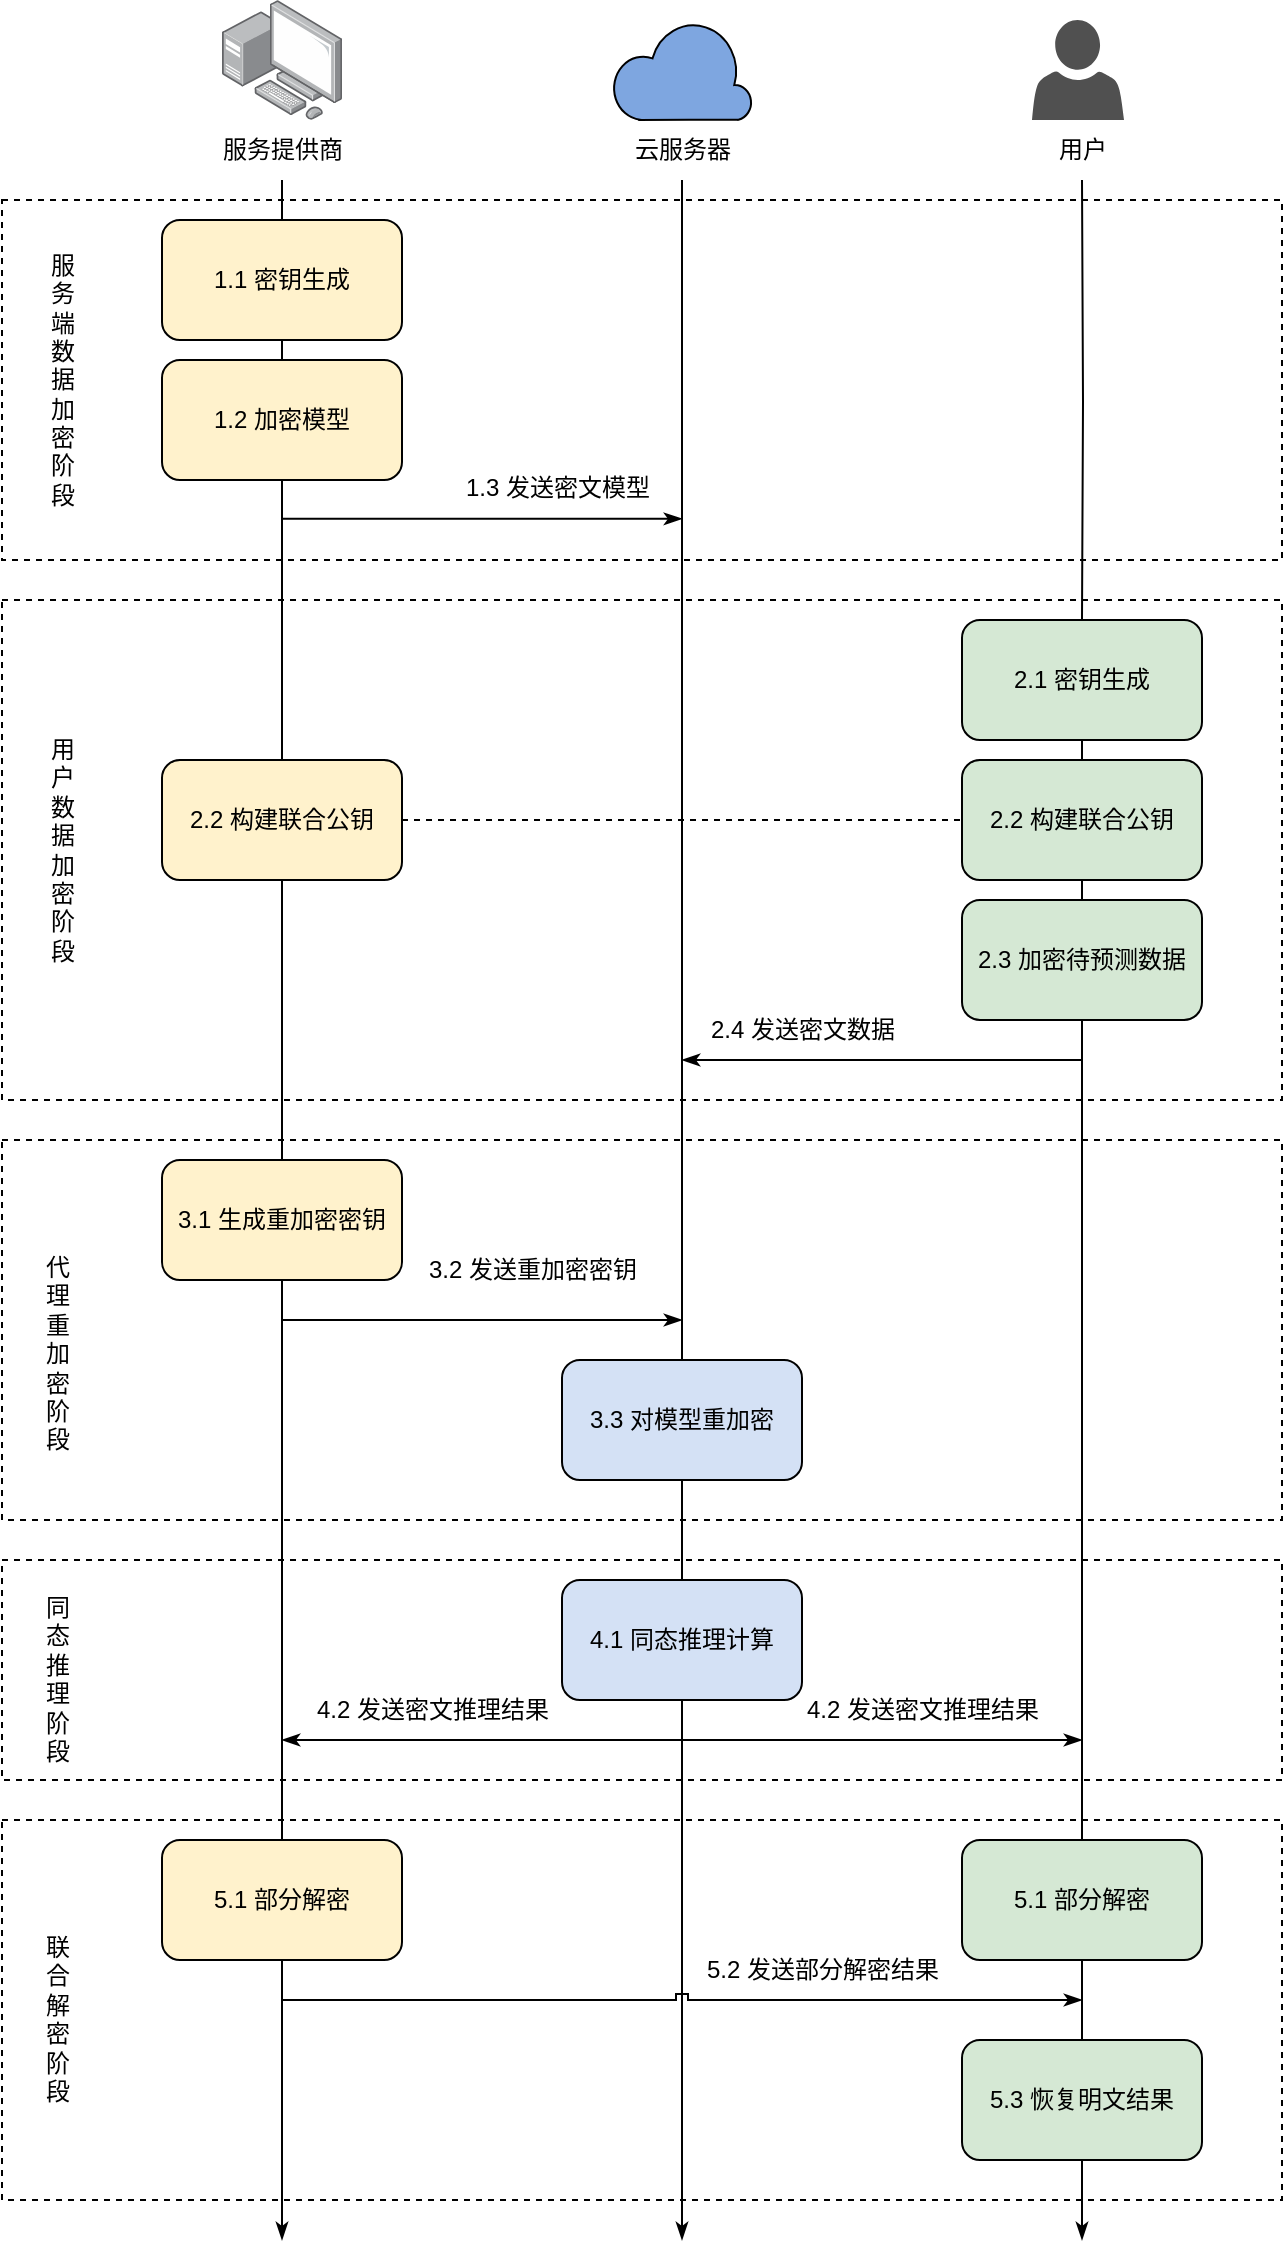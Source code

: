 <mxfile version="21.1.1" type="github">
  <diagram name="Page-1" id="0783ab3e-0a74-02c8-0abd-f7b4e66b4bec">
    <mxGraphModel dx="954" dy="576" grid="1" gridSize="10" guides="1" tooltips="1" connect="1" arrows="1" fold="1" page="0" pageScale="1" pageWidth="850" pageHeight="1100" background="none" math="0" shadow="0">
      <root>
        <mxCell id="0" />
        <mxCell id="1" parent="0" />
        <mxCell id="gCfHL2DRp-Cu8pf_gesU-1" value="" style="rounded=0;whiteSpace=wrap;html=1;dashed=1;fillColor=none;" parent="1" vertex="1">
          <mxGeometry x="40" y="340" width="640" height="250" as="geometry" />
        </mxCell>
        <mxCell id="gCfHL2DRp-Cu8pf_gesU-2" value="" style="rounded=0;whiteSpace=wrap;html=1;dashed=1;fillColor=none;" parent="1" vertex="1">
          <mxGeometry x="40" y="140" width="640" height="180" as="geometry" />
        </mxCell>
        <mxCell id="gCfHL2DRp-Cu8pf_gesU-3" value="" style="rounded=0;whiteSpace=wrap;html=1;dashed=1;fillColor=none;" parent="1" vertex="1">
          <mxGeometry x="40" y="950" width="640" height="190" as="geometry" />
        </mxCell>
        <mxCell id="gCfHL2DRp-Cu8pf_gesU-4" value="" style="rounded=0;whiteSpace=wrap;html=1;dashed=1;fillColor=none;" parent="1" vertex="1">
          <mxGeometry x="40" y="820" width="640" height="110" as="geometry" />
        </mxCell>
        <mxCell id="gCfHL2DRp-Cu8pf_gesU-5" value="" style="rounded=0;whiteSpace=wrap;html=1;dashed=1;fillColor=none;" parent="1" vertex="1">
          <mxGeometry x="40" y="610" width="640" height="190" as="geometry" />
        </mxCell>
        <mxCell id="gCfHL2DRp-Cu8pf_gesU-7" value="用户" style="text;html=1;align=center;verticalAlign=middle;resizable=0;points=[];autosize=1;strokeColor=none;fillColor=none;" parent="1" vertex="1">
          <mxGeometry x="555" y="100" width="50" height="30" as="geometry" />
        </mxCell>
        <mxCell id="gCfHL2DRp-Cu8pf_gesU-8" value="" style="image;points=[];aspect=fixed;html=1;align=center;shadow=0;dashed=0;image=img/lib/allied_telesis/computer_and_terminals/Personal_Computer_with_Server.svg;" parent="1" vertex="1">
          <mxGeometry x="150" y="40" width="60" height="60" as="geometry" />
        </mxCell>
        <mxCell id="gCfHL2DRp-Cu8pf_gesU-61" value="" style="rounded=0;orthogonalLoop=1;jettySize=auto;html=1;endArrow=none;endFill=0;" parent="1" source="gCfHL2DRp-Cu8pf_gesU-9" target="gCfHL2DRp-Cu8pf_gesU-57" edge="1">
          <mxGeometry relative="1" as="geometry">
            <mxPoint x="180.059" y="140" as="sourcePoint" />
          </mxGeometry>
        </mxCell>
        <mxCell id="gCfHL2DRp-Cu8pf_gesU-9" value="服务提供商" style="text;html=1;align=center;verticalAlign=middle;resizable=0;points=[];autosize=1;strokeColor=none;fillColor=none;" parent="1" vertex="1">
          <mxGeometry x="140" y="100" width="80" height="30" as="geometry" />
        </mxCell>
        <mxCell id="gCfHL2DRp-Cu8pf_gesU-10" value="" style="verticalLabelPosition=bottom;html=1;verticalAlign=top;align=center;shape=mxgraph.azure.cloud;fillColor=#7EA6E0;" parent="1" vertex="1">
          <mxGeometry x="345" y="50" width="70" height="50" as="geometry" />
        </mxCell>
        <mxCell id="gCfHL2DRp-Cu8pf_gesU-30" value="2.4 发送密文数据" style="text;html=1;align=center;verticalAlign=middle;resizable=0;points=[];autosize=1;strokeColor=none;fillColor=none;" parent="1" vertex="1">
          <mxGeometry x="380" y="540" width="120" height="30" as="geometry" />
        </mxCell>
        <mxCell id="gCfHL2DRp-Cu8pf_gesU-34" value="3.2 发送重加密密钥" style="text;html=1;align=center;verticalAlign=middle;resizable=0;points=[];autosize=1;strokeColor=none;fillColor=none;" parent="1" vertex="1">
          <mxGeometry x="240" y="660" width="130" height="30" as="geometry" />
        </mxCell>
        <mxCell id="gCfHL2DRp-Cu8pf_gesU-41" value="4.2 发送密文推理结果" style="text;html=1;align=center;verticalAlign=middle;resizable=0;points=[];autosize=1;strokeColor=none;fillColor=none;" parent="1" vertex="1">
          <mxGeometry x="185" y="880" width="140" height="30" as="geometry" />
        </mxCell>
        <mxCell id="gCfHL2DRp-Cu8pf_gesU-42" value="4.2 发送密文推理结果" style="text;html=1;align=center;verticalAlign=middle;resizable=0;points=[];autosize=1;strokeColor=none;fillColor=none;" parent="1" vertex="1">
          <mxGeometry x="430" y="880" width="140" height="30" as="geometry" />
        </mxCell>
        <mxCell id="gCfHL2DRp-Cu8pf_gesU-48" value="5.2 发送部分解密结果" style="text;html=1;align=center;verticalAlign=middle;resizable=0;points=[];autosize=1;strokeColor=none;fillColor=none;" parent="1" vertex="1">
          <mxGeometry x="380" y="1010" width="140" height="30" as="geometry" />
        </mxCell>
        <mxCell id="gCfHL2DRp-Cu8pf_gesU-51" value="服&lt;br&gt;务&lt;br&gt;端&lt;br&gt;数&lt;br&gt;据&lt;br&gt;加&lt;br&gt;密&lt;br&gt;阶&lt;br&gt;段" style="text;html=1;align=center;verticalAlign=middle;resizable=0;points=[];autosize=1;strokeColor=none;fillColor=none;" parent="1" vertex="1">
          <mxGeometry x="50" y="160" width="40" height="140" as="geometry" />
        </mxCell>
        <mxCell id="gCfHL2DRp-Cu8pf_gesU-52" value="用&lt;br&gt;户&lt;br&gt;数&lt;br&gt;据&lt;br&gt;加&lt;br&gt;密&lt;br&gt;阶&lt;br&gt;段" style="text;html=1;align=center;verticalAlign=middle;resizable=0;points=[];autosize=1;strokeColor=none;fillColor=none;" parent="1" vertex="1">
          <mxGeometry x="50" y="400" width="40" height="130" as="geometry" />
        </mxCell>
        <mxCell id="gCfHL2DRp-Cu8pf_gesU-53" value="&lt;span style=&quot;color: rgb(0, 0, 0); font-family: Helvetica; font-size: 12px; font-style: normal; font-variant-ligatures: normal; font-variant-caps: normal; font-weight: 400; letter-spacing: normal; orphans: 2; text-align: center; text-indent: 0px; text-transform: none; widows: 2; word-spacing: 0px; -webkit-text-stroke-width: 0px; background-color: rgb(255, 255, 255); text-decoration-thickness: initial; text-decoration-style: initial; text-decoration-color: initial; float: none; display: inline !important;&quot;&gt;代&lt;/span&gt;&lt;br style=&quot;border-color: var(--border-color); color: rgb(0, 0, 0); font-family: Helvetica; font-size: 12px; font-style: normal; font-variant-ligatures: normal; font-variant-caps: normal; font-weight: 400; letter-spacing: normal; orphans: 2; text-align: center; text-indent: 0px; text-transform: none; widows: 2; word-spacing: 0px; -webkit-text-stroke-width: 0px; background-color: rgb(255, 255, 255); text-decoration-thickness: initial; text-decoration-style: initial; text-decoration-color: initial;&quot;&gt;&lt;span style=&quot;color: rgb(0, 0, 0); font-family: Helvetica; font-size: 12px; font-style: normal; font-variant-ligatures: normal; font-variant-caps: normal; font-weight: 400; letter-spacing: normal; orphans: 2; text-align: center; text-indent: 0px; text-transform: none; widows: 2; word-spacing: 0px; -webkit-text-stroke-width: 0px; background-color: rgb(255, 255, 255); text-decoration-thickness: initial; text-decoration-style: initial; text-decoration-color: initial; float: none; display: inline !important;&quot;&gt;理&lt;/span&gt;&lt;br style=&quot;border-color: var(--border-color); color: rgb(0, 0, 0); font-family: Helvetica; font-size: 12px; font-style: normal; font-variant-ligatures: normal; font-variant-caps: normal; font-weight: 400; letter-spacing: normal; orphans: 2; text-align: center; text-indent: 0px; text-transform: none; widows: 2; word-spacing: 0px; -webkit-text-stroke-width: 0px; background-color: rgb(255, 255, 255); text-decoration-thickness: initial; text-decoration-style: initial; text-decoration-color: initial;&quot;&gt;&lt;span style=&quot;color: rgb(0, 0, 0); font-family: Helvetica; font-size: 12px; font-style: normal; font-variant-ligatures: normal; font-variant-caps: normal; font-weight: 400; letter-spacing: normal; orphans: 2; text-align: center; text-indent: 0px; text-transform: none; widows: 2; word-spacing: 0px; -webkit-text-stroke-width: 0px; background-color: rgb(255, 255, 255); text-decoration-thickness: initial; text-decoration-style: initial; text-decoration-color: initial; float: none; display: inline !important;&quot;&gt;重&lt;/span&gt;&lt;br style=&quot;border-color: var(--border-color); color: rgb(0, 0, 0); font-family: Helvetica; font-size: 12px; font-style: normal; font-variant-ligatures: normal; font-variant-caps: normal; font-weight: 400; letter-spacing: normal; orphans: 2; text-align: center; text-indent: 0px; text-transform: none; widows: 2; word-spacing: 0px; -webkit-text-stroke-width: 0px; background-color: rgb(255, 255, 255); text-decoration-thickness: initial; text-decoration-style: initial; text-decoration-color: initial;&quot;&gt;&lt;span style=&quot;color: rgb(0, 0, 0); font-family: Helvetica; font-size: 12px; font-style: normal; font-variant-ligatures: normal; font-variant-caps: normal; font-weight: 400; letter-spacing: normal; orphans: 2; text-align: center; text-indent: 0px; text-transform: none; widows: 2; word-spacing: 0px; -webkit-text-stroke-width: 0px; background-color: rgb(255, 255, 255); text-decoration-thickness: initial; text-decoration-style: initial; text-decoration-color: initial; float: none; display: inline !important;&quot;&gt;加&lt;/span&gt;&lt;br style=&quot;border-color: var(--border-color); color: rgb(0, 0, 0); font-family: Helvetica; font-size: 12px; font-style: normal; font-variant-ligatures: normal; font-variant-caps: normal; font-weight: 400; letter-spacing: normal; orphans: 2; text-align: center; text-indent: 0px; text-transform: none; widows: 2; word-spacing: 0px; -webkit-text-stroke-width: 0px; background-color: rgb(255, 255, 255); text-decoration-thickness: initial; text-decoration-style: initial; text-decoration-color: initial;&quot;&gt;&lt;span style=&quot;color: rgb(0, 0, 0); font-family: Helvetica; font-size: 12px; font-style: normal; font-variant-ligatures: normal; font-variant-caps: normal; font-weight: 400; letter-spacing: normal; orphans: 2; text-align: center; text-indent: 0px; text-transform: none; widows: 2; word-spacing: 0px; -webkit-text-stroke-width: 0px; background-color: rgb(255, 255, 255); text-decoration-thickness: initial; text-decoration-style: initial; text-decoration-color: initial; float: none; display: inline !important;&quot;&gt;密&lt;/span&gt;&lt;br style=&quot;border-color: var(--border-color); color: rgb(0, 0, 0); font-family: Helvetica; font-size: 12px; font-style: normal; font-variant-ligatures: normal; font-variant-caps: normal; font-weight: 400; letter-spacing: normal; orphans: 2; text-align: center; text-indent: 0px; text-transform: none; widows: 2; word-spacing: 0px; -webkit-text-stroke-width: 0px; background-color: rgb(255, 255, 255); text-decoration-thickness: initial; text-decoration-style: initial; text-decoration-color: initial;&quot;&gt;&lt;span style=&quot;color: rgb(0, 0, 0); font-family: Helvetica; font-size: 12px; font-style: normal; font-variant-ligatures: normal; font-variant-caps: normal; font-weight: 400; letter-spacing: normal; orphans: 2; text-align: center; text-indent: 0px; text-transform: none; widows: 2; word-spacing: 0px; -webkit-text-stroke-width: 0px; background-color: rgb(255, 255, 255); text-decoration-thickness: initial; text-decoration-style: initial; text-decoration-color: initial; float: none; display: inline !important;&quot;&gt;阶&lt;/span&gt;&lt;br style=&quot;border-color: var(--border-color); color: rgb(0, 0, 0); font-family: Helvetica; font-size: 12px; font-style: normal; font-variant-ligatures: normal; font-variant-caps: normal; font-weight: 400; letter-spacing: normal; orphans: 2; text-align: center; text-indent: 0px; text-transform: none; widows: 2; word-spacing: 0px; -webkit-text-stroke-width: 0px; background-color: rgb(255, 255, 255); text-decoration-thickness: initial; text-decoration-style: initial; text-decoration-color: initial;&quot;&gt;&lt;span style=&quot;color: rgb(0, 0, 0); font-family: Helvetica; font-size: 12px; font-style: normal; font-variant-ligatures: normal; font-variant-caps: normal; font-weight: 400; letter-spacing: normal; orphans: 2; text-align: center; text-indent: 0px; text-transform: none; widows: 2; word-spacing: 0px; -webkit-text-stroke-width: 0px; background-color: rgb(255, 255, 255); text-decoration-thickness: initial; text-decoration-style: initial; text-decoration-color: initial; float: none; display: inline !important;&quot;&gt;段&lt;/span&gt;" style="text;whiteSpace=wrap;html=1;" parent="1" vertex="1">
          <mxGeometry x="60" y="660" width="50" height="120" as="geometry" />
        </mxCell>
        <mxCell id="gCfHL2DRp-Cu8pf_gesU-54" value="&lt;div style=&quot;text-align: center;&quot;&gt;&lt;span style=&quot;background-color: initial;&quot;&gt;同&lt;/span&gt;&lt;/div&gt;&lt;div style=&quot;text-align: center;&quot;&gt;&lt;span style=&quot;background-color: initial;&quot;&gt;态&lt;/span&gt;&lt;/div&gt;&lt;div style=&quot;text-align: center;&quot;&gt;&lt;span style=&quot;background-color: initial;&quot;&gt;推&lt;/span&gt;&lt;/div&gt;&lt;div style=&quot;text-align: center;&quot;&gt;&lt;span style=&quot;background-color: initial;&quot;&gt;理&lt;/span&gt;&lt;/div&gt;&lt;div style=&quot;text-align: center;&quot;&gt;&lt;span style=&quot;background-color: initial;&quot;&gt;阶&lt;/span&gt;&lt;/div&gt;&lt;div style=&quot;text-align: center;&quot;&gt;&lt;span style=&quot;background-color: initial;&quot;&gt;段&lt;/span&gt;&lt;/div&gt;" style="text;whiteSpace=wrap;html=1;" parent="1" vertex="1">
          <mxGeometry x="60" y="830" width="50" height="120" as="geometry" />
        </mxCell>
        <mxCell id="gCfHL2DRp-Cu8pf_gesU-55" value="&lt;div style=&quot;text-align: center;&quot;&gt;联&lt;/div&gt;&lt;div style=&quot;text-align: center;&quot;&gt;合&lt;/div&gt;&lt;div style=&quot;text-align: center;&quot;&gt;解&lt;/div&gt;&lt;div style=&quot;text-align: center;&quot;&gt;密&lt;/div&gt;&lt;div style=&quot;text-align: center;&quot;&gt;阶&lt;/div&gt;&lt;div style=&quot;text-align: center;&quot;&gt;段&lt;/div&gt;" style="text;whiteSpace=wrap;html=1;" parent="1" vertex="1">
          <mxGeometry x="60" y="1000" width="50" height="120" as="geometry" />
        </mxCell>
        <mxCell id="gCfHL2DRp-Cu8pf_gesU-62" style="edgeStyle=orthogonalEdgeStyle;rounded=0;orthogonalLoop=1;jettySize=auto;html=1;exitX=0.5;exitY=1;exitDx=0;exitDy=0;entryX=0.5;entryY=0;entryDx=0;entryDy=0;endArrow=none;endFill=0;" parent="1" source="gCfHL2DRp-Cu8pf_gesU-57" target="gCfHL2DRp-Cu8pf_gesU-60" edge="1">
          <mxGeometry relative="1" as="geometry" />
        </mxCell>
        <mxCell id="gCfHL2DRp-Cu8pf_gesU-57" value="1.1 密钥生成" style="rounded=1;whiteSpace=wrap;html=1;fillColor=#FFF2CC;" parent="1" vertex="1">
          <mxGeometry x="120" y="150" width="120" height="60" as="geometry" />
        </mxCell>
        <mxCell id="gCfHL2DRp-Cu8pf_gesU-77" style="edgeStyle=orthogonalEdgeStyle;rounded=0;orthogonalLoop=1;jettySize=auto;html=1;exitX=0.5;exitY=1;exitDx=0;exitDy=0;endArrow=none;endFill=0;" parent="1" source="gCfHL2DRp-Cu8pf_gesU-60" target="gCfHL2DRp-Cu8pf_gesU-66" edge="1">
          <mxGeometry relative="1" as="geometry" />
        </mxCell>
        <mxCell id="gCfHL2DRp-Cu8pf_gesU-60" value="1.2 加密模型" style="rounded=1;whiteSpace=wrap;html=1;fillColor=#FFF2CC;" parent="1" vertex="1">
          <mxGeometry x="120" y="220" width="120" height="60" as="geometry" />
        </mxCell>
        <mxCell id="gCfHL2DRp-Cu8pf_gesU-65" value="&lt;span style=&quot;color: rgb(0, 0, 0); font-family: Helvetica; font-size: 12px; font-style: normal; font-variant-ligatures: normal; font-variant-caps: normal; font-weight: 400; letter-spacing: normal; orphans: 2; text-align: center; text-indent: 0px; text-transform: none; widows: 2; word-spacing: 0px; -webkit-text-stroke-width: 0px; background-color: rgb(255, 255, 255); text-decoration-thickness: initial; text-decoration-style: initial; text-decoration-color: initial; float: none; display: inline !important;&quot;&gt;1.3 发送密文模型&lt;/span&gt;" style="text;whiteSpace=wrap;html=1;" parent="1" vertex="1">
          <mxGeometry x="270" y="270" width="110" height="40" as="geometry" />
        </mxCell>
        <mxCell id="gCfHL2DRp-Cu8pf_gesU-78" style="edgeStyle=orthogonalEdgeStyle;rounded=0;orthogonalLoop=1;jettySize=auto;html=1;exitX=0.5;exitY=1;exitDx=0;exitDy=0;entryX=0.5;entryY=0;entryDx=0;entryDy=0;endArrow=none;endFill=0;" parent="1" source="gCfHL2DRp-Cu8pf_gesU-66" target="gCfHL2DRp-Cu8pf_gesU-67" edge="1">
          <mxGeometry relative="1" as="geometry" />
        </mxCell>
        <mxCell id="gCfHL2DRp-Cu8pf_gesU-98" style="rounded=0;orthogonalLoop=1;jettySize=auto;html=1;exitX=1;exitY=0.5;exitDx=0;exitDy=0;entryX=0;entryY=0.5;entryDx=0;entryDy=0;endArrow=none;endFill=0;dashed=1;" parent="1" source="gCfHL2DRp-Cu8pf_gesU-66" target="gCfHL2DRp-Cu8pf_gesU-71" edge="1">
          <mxGeometry relative="1" as="geometry" />
        </mxCell>
        <mxCell id="gCfHL2DRp-Cu8pf_gesU-66" value="2.2 构建联合公钥" style="rounded=1;whiteSpace=wrap;html=1;fillColor=#FFF2CC;" parent="1" vertex="1">
          <mxGeometry x="120" y="420" width="120" height="60" as="geometry" />
        </mxCell>
        <mxCell id="gCfHL2DRp-Cu8pf_gesU-79" style="edgeStyle=orthogonalEdgeStyle;rounded=0;orthogonalLoop=1;jettySize=auto;html=1;exitX=0.5;exitY=1;exitDx=0;exitDy=0;endArrow=none;endFill=0;" parent="1" source="gCfHL2DRp-Cu8pf_gesU-67" target="gCfHL2DRp-Cu8pf_gesU-68" edge="1">
          <mxGeometry relative="1" as="geometry" />
        </mxCell>
        <mxCell id="gCfHL2DRp-Cu8pf_gesU-67" value="3.1 生成重加密密钥" style="rounded=1;whiteSpace=wrap;html=1;fillColor=#FFF2CC;" parent="1" vertex="1">
          <mxGeometry x="120" y="620" width="120" height="60" as="geometry" />
        </mxCell>
        <mxCell id="gCfHL2DRp-Cu8pf_gesU-88" style="edgeStyle=orthogonalEdgeStyle;rounded=0;orthogonalLoop=1;jettySize=auto;html=1;exitX=0.5;exitY=1;exitDx=0;exitDy=0;endArrow=classicThin;endFill=1;" parent="1" source="gCfHL2DRp-Cu8pf_gesU-68" edge="1">
          <mxGeometry relative="1" as="geometry">
            <mxPoint x="180" y="1160" as="targetPoint" />
          </mxGeometry>
        </mxCell>
        <mxCell id="gCfHL2DRp-Cu8pf_gesU-68" value="5.1 部分解密" style="rounded=1;whiteSpace=wrap;html=1;fillColor=#FFF2CC;" parent="1" vertex="1">
          <mxGeometry x="120" y="960" width="120" height="60" as="geometry" />
        </mxCell>
        <mxCell id="gCfHL2DRp-Cu8pf_gesU-89" style="edgeStyle=orthogonalEdgeStyle;rounded=0;orthogonalLoop=1;jettySize=auto;html=1;exitX=0.5;exitY=1;exitDx=0;exitDy=0;endArrow=none;endFill=0;" parent="1" source="gCfHL2DRp-Cu8pf_gesU-70" target="gCfHL2DRp-Cu8pf_gesU-71" edge="1">
          <mxGeometry relative="1" as="geometry" />
        </mxCell>
        <mxCell id="gCfHL2DRp-Cu8pf_gesU-70" value="2.1 密钥生成" style="rounded=1;whiteSpace=wrap;html=1;fillColor=#D5E8D4;" parent="1" vertex="1">
          <mxGeometry x="520" y="350" width="120" height="60" as="geometry" />
        </mxCell>
        <mxCell id="gCfHL2DRp-Cu8pf_gesU-90" style="edgeStyle=orthogonalEdgeStyle;rounded=0;orthogonalLoop=1;jettySize=auto;html=1;exitX=0.5;exitY=1;exitDx=0;exitDy=0;endArrow=none;endFill=0;" parent="1" source="gCfHL2DRp-Cu8pf_gesU-71" target="gCfHL2DRp-Cu8pf_gesU-72" edge="1">
          <mxGeometry relative="1" as="geometry" />
        </mxCell>
        <mxCell id="gCfHL2DRp-Cu8pf_gesU-71" value="2.2 构建联合公钥" style="rounded=1;whiteSpace=wrap;html=1;fillColor=#D5E8D4;" parent="1" vertex="1">
          <mxGeometry x="520" y="420" width="120" height="60" as="geometry" />
        </mxCell>
        <mxCell id="gCfHL2DRp-Cu8pf_gesU-91" style="edgeStyle=orthogonalEdgeStyle;rounded=0;orthogonalLoop=1;jettySize=auto;html=1;exitX=0.5;exitY=1;exitDx=0;exitDy=0;endArrow=none;endFill=0;" parent="1" source="gCfHL2DRp-Cu8pf_gesU-72" target="gCfHL2DRp-Cu8pf_gesU-75" edge="1">
          <mxGeometry relative="1" as="geometry" />
        </mxCell>
        <mxCell id="gCfHL2DRp-Cu8pf_gesU-72" value="2.3 加密待预测数据" style="rounded=1;whiteSpace=wrap;html=1;fillColor=#D5E8D4;" parent="1" vertex="1">
          <mxGeometry x="520" y="490" width="120" height="60" as="geometry" />
        </mxCell>
        <mxCell id="gCfHL2DRp-Cu8pf_gesU-94" style="rounded=0;orthogonalLoop=1;jettySize=auto;html=1;exitX=0.5;exitY=0;exitDx=0;exitDy=0;endArrow=none;endFill=0;" parent="1" source="gCfHL2DRp-Cu8pf_gesU-73" target="gCfHL2DRp-Cu8pf_gesU-11" edge="1">
          <mxGeometry relative="1" as="geometry" />
        </mxCell>
        <mxCell id="gCfHL2DRp-Cu8pf_gesU-95" style="edgeStyle=orthogonalEdgeStyle;rounded=0;orthogonalLoop=1;jettySize=auto;html=1;exitX=0.5;exitY=1;exitDx=0;exitDy=0;entryX=0.5;entryY=0;entryDx=0;entryDy=0;endArrow=none;endFill=0;" parent="1" source="gCfHL2DRp-Cu8pf_gesU-73" target="gCfHL2DRp-Cu8pf_gesU-74" edge="1">
          <mxGeometry relative="1" as="geometry" />
        </mxCell>
        <mxCell id="gCfHL2DRp-Cu8pf_gesU-73" value="3.3 对模型重加密" style="rounded=1;whiteSpace=wrap;html=1;fillColor=#D4E1F5;" parent="1" vertex="1">
          <mxGeometry x="320" y="720" width="120" height="60" as="geometry" />
        </mxCell>
        <mxCell id="gCfHL2DRp-Cu8pf_gesU-96" style="edgeStyle=orthogonalEdgeStyle;rounded=0;orthogonalLoop=1;jettySize=auto;html=1;exitX=0.5;exitY=1;exitDx=0;exitDy=0;endArrow=classicThin;endFill=1;" parent="1" source="gCfHL2DRp-Cu8pf_gesU-74" edge="1">
          <mxGeometry relative="1" as="geometry">
            <mxPoint x="380" y="1160" as="targetPoint" />
          </mxGeometry>
        </mxCell>
        <mxCell id="gCfHL2DRp-Cu8pf_gesU-74" value="4.1 同态推理计算" style="rounded=1;whiteSpace=wrap;html=1;fillColor=#D4E1F5;" parent="1" vertex="1">
          <mxGeometry x="320" y="830" width="120" height="60" as="geometry" />
        </mxCell>
        <mxCell id="gCfHL2DRp-Cu8pf_gesU-92" style="edgeStyle=orthogonalEdgeStyle;rounded=0;orthogonalLoop=1;jettySize=auto;html=1;exitX=0.5;exitY=1;exitDx=0;exitDy=0;entryX=0.5;entryY=0;entryDx=0;entryDy=0;endArrow=none;endFill=0;" parent="1" source="gCfHL2DRp-Cu8pf_gesU-75" target="gCfHL2DRp-Cu8pf_gesU-76" edge="1">
          <mxGeometry relative="1" as="geometry" />
        </mxCell>
        <mxCell id="gCfHL2DRp-Cu8pf_gesU-75" value="5.1 部分解密" style="rounded=1;whiteSpace=wrap;html=1;fillColor=#D5E8D4;" parent="1" vertex="1">
          <mxGeometry x="520" y="960" width="120" height="60" as="geometry" />
        </mxCell>
        <mxCell id="gCfHL2DRp-Cu8pf_gesU-93" style="rounded=0;orthogonalLoop=1;jettySize=auto;html=1;exitX=0.5;exitY=1;exitDx=0;exitDy=0;endArrow=classicThin;endFill=1;" parent="1" source="gCfHL2DRp-Cu8pf_gesU-76" edge="1">
          <mxGeometry relative="1" as="geometry">
            <mxPoint x="580" y="1160" as="targetPoint" />
          </mxGeometry>
        </mxCell>
        <mxCell id="gCfHL2DRp-Cu8pf_gesU-76" value="5.3 恢复明文结果" style="rounded=1;whiteSpace=wrap;html=1;fillColor=#D5E8D4;" parent="1" vertex="1">
          <mxGeometry x="520" y="1060" width="120" height="60" as="geometry" />
        </mxCell>
        <mxCell id="gCfHL2DRp-Cu8pf_gesU-82" value="" style="edgeStyle=orthogonalEdgeStyle;rounded=0;orthogonalLoop=1;jettySize=auto;html=1;entryX=0.5;entryY=0;entryDx=0;entryDy=0;endArrow=none;endFill=0;" parent="1" target="gCfHL2DRp-Cu8pf_gesU-70" edge="1">
          <mxGeometry relative="1" as="geometry">
            <mxPoint x="580" y="130" as="sourcePoint" />
            <mxPoint x="385" y="140" as="targetPoint" />
          </mxGeometry>
        </mxCell>
        <mxCell id="gCfHL2DRp-Cu8pf_gesU-11" value="云服务器" style="text;html=1;align=center;verticalAlign=middle;resizable=0;points=[];autosize=1;strokeColor=none;fillColor=none;" parent="1" vertex="1">
          <mxGeometry x="345" y="100" width="70" height="30" as="geometry" />
        </mxCell>
        <mxCell id="gCfHL2DRp-Cu8pf_gesU-87" value="" style="endArrow=classicThin;html=1;rounded=0;endFill=1;" parent="1" edge="1">
          <mxGeometry width="50" height="50" relative="1" as="geometry">
            <mxPoint x="180" y="299.41" as="sourcePoint" />
            <mxPoint x="380" y="299.41" as="targetPoint" />
          </mxGeometry>
        </mxCell>
        <mxCell id="gCfHL2DRp-Cu8pf_gesU-99" value="" style="endArrow=classicThin;html=1;rounded=0;endFill=1;" parent="1" edge="1">
          <mxGeometry width="50" height="50" relative="1" as="geometry">
            <mxPoint x="580" y="570" as="sourcePoint" />
            <mxPoint x="380" y="570" as="targetPoint" />
          </mxGeometry>
        </mxCell>
        <mxCell id="gCfHL2DRp-Cu8pf_gesU-101" value="" style="endArrow=classicThin;html=1;rounded=0;endFill=1;" parent="1" edge="1">
          <mxGeometry width="50" height="50" relative="1" as="geometry">
            <mxPoint x="180" y="700" as="sourcePoint" />
            <mxPoint x="380" y="700" as="targetPoint" />
          </mxGeometry>
        </mxCell>
        <mxCell id="gCfHL2DRp-Cu8pf_gesU-102" value="" style="endArrow=classicThin;html=1;rounded=0;endFill=1;" parent="1" edge="1">
          <mxGeometry width="50" height="50" relative="1" as="geometry">
            <mxPoint x="380" y="910" as="sourcePoint" />
            <mxPoint x="580" y="910" as="targetPoint" />
          </mxGeometry>
        </mxCell>
        <mxCell id="gCfHL2DRp-Cu8pf_gesU-103" value="" style="endArrow=classicThin;html=1;rounded=0;endFill=1;" parent="1" edge="1">
          <mxGeometry width="50" height="50" relative="1" as="geometry">
            <mxPoint x="380" y="910" as="sourcePoint" />
            <mxPoint x="180" y="910" as="targetPoint" />
          </mxGeometry>
        </mxCell>
        <mxCell id="gCfHL2DRp-Cu8pf_gesU-104" value="" style="endArrow=classicThin;html=1;rounded=0;endFill=1;noJump=0;orthogonal=0;orthogonalLoop=0;jumpStyle=sharp;jumpSize=6;" parent="1" edge="1">
          <mxGeometry width="50" height="50" relative="1" as="geometry">
            <mxPoint x="180" y="1040" as="sourcePoint" />
            <mxPoint x="580" y="1040" as="targetPoint" />
          </mxGeometry>
        </mxCell>
        <mxCell id="cfSAoPRwuWr3prWxjPkw-1" value="" style="sketch=0;pointerEvents=1;shadow=0;dashed=0;html=1;strokeColor=none;fillColor=#505050;labelPosition=center;verticalLabelPosition=bottom;verticalAlign=top;outlineConnect=0;align=center;shape=mxgraph.office.users.user;" vertex="1" parent="1">
          <mxGeometry x="555" y="50" width="46" height="50" as="geometry" />
        </mxCell>
      </root>
    </mxGraphModel>
  </diagram>
</mxfile>
